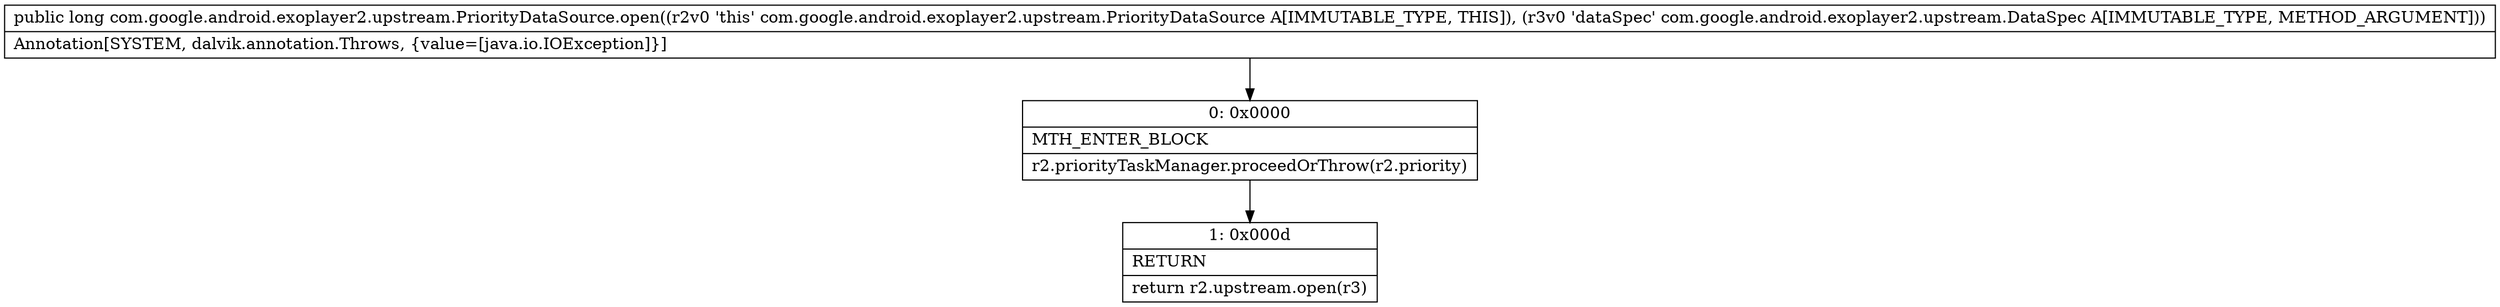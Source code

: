 digraph "CFG forcom.google.android.exoplayer2.upstream.PriorityDataSource.open(Lcom\/google\/android\/exoplayer2\/upstream\/DataSpec;)J" {
Node_0 [shape=record,label="{0\:\ 0x0000|MTH_ENTER_BLOCK\l|r2.priorityTaskManager.proceedOrThrow(r2.priority)\l}"];
Node_1 [shape=record,label="{1\:\ 0x000d|RETURN\l|return r2.upstream.open(r3)\l}"];
MethodNode[shape=record,label="{public long com.google.android.exoplayer2.upstream.PriorityDataSource.open((r2v0 'this' com.google.android.exoplayer2.upstream.PriorityDataSource A[IMMUTABLE_TYPE, THIS]), (r3v0 'dataSpec' com.google.android.exoplayer2.upstream.DataSpec A[IMMUTABLE_TYPE, METHOD_ARGUMENT]))  | Annotation[SYSTEM, dalvik.annotation.Throws, \{value=[java.io.IOException]\}]\l}"];
MethodNode -> Node_0;
Node_0 -> Node_1;
}

